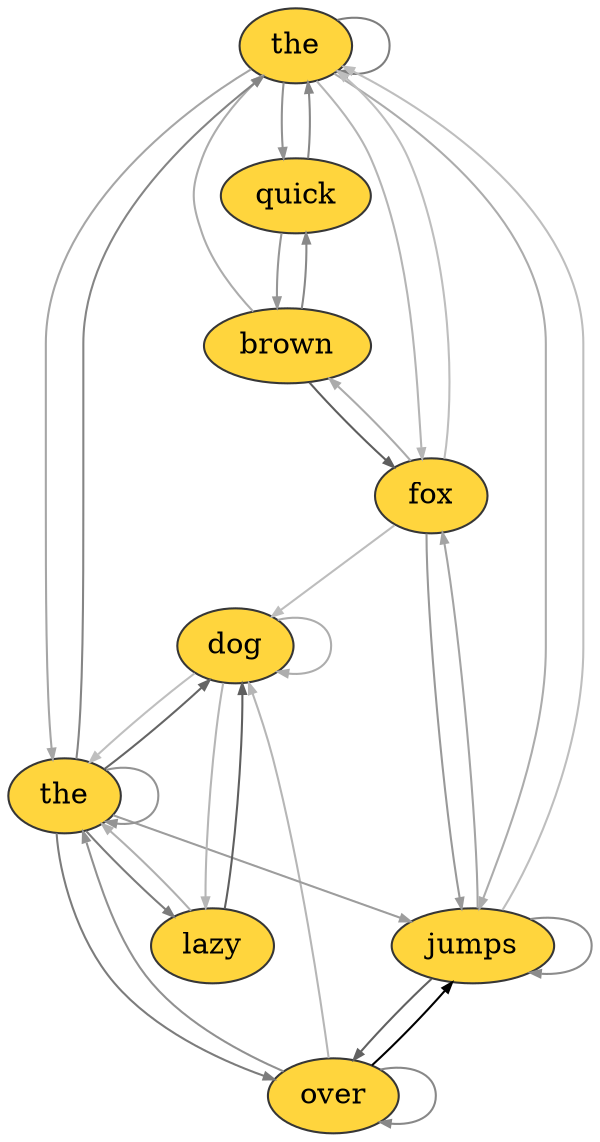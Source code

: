 digraph "3-gram" {
	graph [dpi=300]
	1 [label=the color="#363636" fillcolor="#ffd53d" shape=oval style=filled]
	2 [label=quick color="#363636" fillcolor="#ffd53d" shape=oval style=filled]
	3 [label=brown color="#363636" fillcolor="#ffd53d" shape=oval style=filled]
	4 [label=fox color="#363636" fillcolor="#ffd53d" shape=oval style=filled]
	5 [label=jumps color="#363636" fillcolor="#ffd53d" shape=oval style=filled]
	6 [label=over color="#363636" fillcolor="#ffd53d" shape=oval style=filled]
	7 [label=the color="#363636" fillcolor="#ffd53d" shape=oval style=filled]
	8 [label=lazy color="#363636" fillcolor="#ffd53d" shape=oval style=filled]
	9 [label=dog color="#363636" fillcolor="#ffd53d" shape=oval style=filled]
	1 -> 1 [arrowsize=0.5 color="#7e7e7e"]
	1 -> 2 [arrowsize=0.5 color="#929292"]
	1 -> 4 [arrowsize=0.5 color="#b5b5b5"]
	1 -> 5 [arrowsize=0.5 color="#acacac"]
	1 -> 7 [arrowsize=0.5 color="#a6a6a6"]
	2 -> 1 [arrowsize=0.5 color="#888888"]
	2 -> 3 [arrowsize=0.5 color="#969696"]
	3 -> 1 [arrowsize=0.5 color="#acacac"]
	3 -> 2 [arrowsize=0.5 color="#888888"]
	3 -> 4 [arrowsize=0.5 color="#5e5e5e"]
	4 -> 1 [arrowsize=0.5 color="#bebebe"]
	4 -> 3 [arrowsize=0.5 color="#ababab"]
	4 -> 5 [arrowsize=0.5 color="#999999"]
	4 -> 9 [arrowsize=0.5 color="#bdbdbd"]
	5 -> 1 [arrowsize=0.5 color="#bebebe"]
	5 -> 4 [arrowsize=0.5 color="#a4a4a4"]
	5 -> 5 [arrowsize=0.5 color="#8c8c8c"]
	5 -> 6 [arrowsize=0.5 color="#616161"]
	6 -> 5 [arrowsize=0.5 color="#000000"]
	6 -> 6 [arrowsize=0.5 color="#888888"]
	6 -> 7 [arrowsize=0.5 color="#919191"]
	6 -> 9 [arrowsize=0.5 color="#b6b6b6"]
	7 -> 1 [arrowsize=0.5 color="#858585"]
	7 -> 5 [arrowsize=0.5 color="#9d9d9d"]
	7 -> 6 [arrowsize=0.5 color="#7c7c7c"]
	7 -> 7 [arrowsize=0.5 color="#939393"]
	7 -> 8 [arrowsize=0.5 color="#7c7c7c"]
	7 -> 9 [arrowsize=0.5 color="#656565"]
	8 -> 7 [arrowsize=0.5 color="#b0b0b0"]
	8 -> 9 [arrowsize=0.5 color="#5f5f5f"]
	9 -> 7 [arrowsize=0.5 color="#bfbfbf"]
	9 -> 8 [arrowsize=0.5 color="#b6b6b6"]
	9 -> 9 [arrowsize=0.5 color="#adadad"]
}
